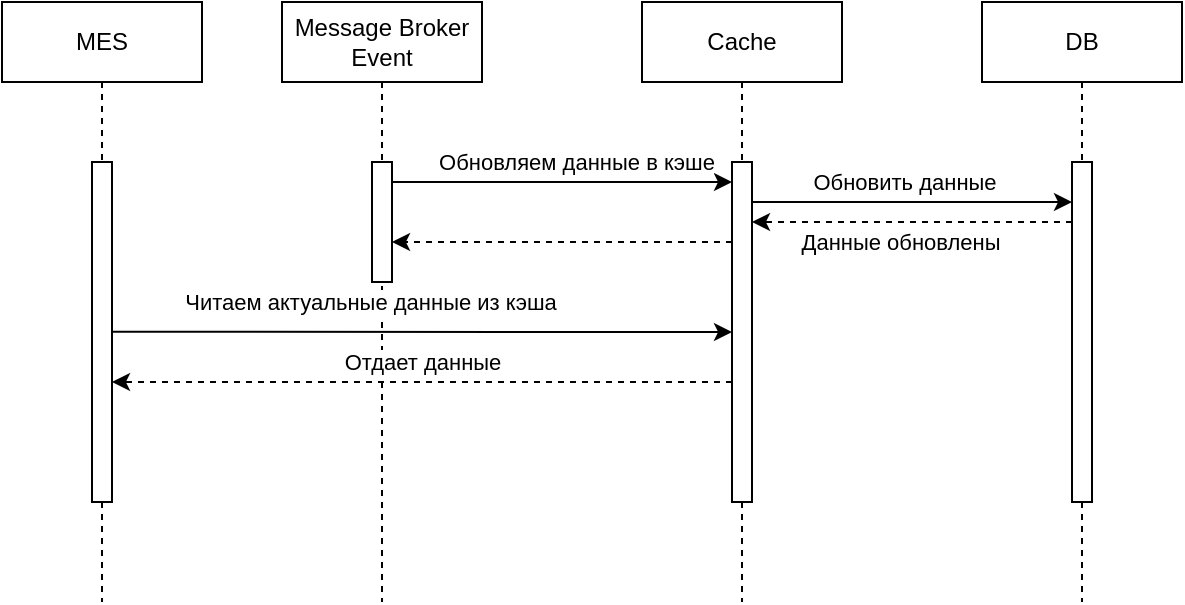 <mxfile version="26.0.16">
  <diagram name="Page-1" id="2YBvvXClWsGukQMizWep">
    <mxGraphModel dx="1595" dy="585" grid="1" gridSize="10" guides="1" tooltips="1" connect="1" arrows="1" fold="1" page="1" pageScale="1" pageWidth="850" pageHeight="1100" math="0" shadow="0">
      <root>
        <mxCell id="0" />
        <mxCell id="1" parent="0" />
        <mxCell id="e4lhMWMFvnFm1ak0Bf2T-17" value="MES" style="shape=umlLifeline;perimeter=lifelinePerimeter;whiteSpace=wrap;html=1;container=0;dropTarget=0;collapsible=0;recursiveResize=0;outlineConnect=0;portConstraint=eastwest;newEdgeStyle={&quot;edgeStyle&quot;:&quot;elbowEdgeStyle&quot;,&quot;elbow&quot;:&quot;vertical&quot;,&quot;curved&quot;:0,&quot;rounded&quot;:0};" vertex="1" parent="1">
          <mxGeometry x="120" y="420" width="100" height="300" as="geometry" />
        </mxCell>
        <mxCell id="e4lhMWMFvnFm1ak0Bf2T-18" value="" style="html=1;points=[];perimeter=orthogonalPerimeter;outlineConnect=0;targetShapes=umlLifeline;portConstraint=eastwest;newEdgeStyle={&quot;edgeStyle&quot;:&quot;elbowEdgeStyle&quot;,&quot;elbow&quot;:&quot;vertical&quot;,&quot;curved&quot;:0,&quot;rounded&quot;:0};" vertex="1" parent="e4lhMWMFvnFm1ak0Bf2T-17">
          <mxGeometry x="45" y="80" width="10" height="170" as="geometry" />
        </mxCell>
        <mxCell id="e4lhMWMFvnFm1ak0Bf2T-19" value="Cache" style="shape=umlLifeline;perimeter=lifelinePerimeter;whiteSpace=wrap;html=1;container=0;dropTarget=0;collapsible=0;recursiveResize=0;outlineConnect=0;portConstraint=eastwest;newEdgeStyle={&quot;edgeStyle&quot;:&quot;elbowEdgeStyle&quot;,&quot;elbow&quot;:&quot;vertical&quot;,&quot;curved&quot;:0,&quot;rounded&quot;:0};" vertex="1" parent="1">
          <mxGeometry x="440" y="420" width="100" height="300" as="geometry" />
        </mxCell>
        <mxCell id="e4lhMWMFvnFm1ak0Bf2T-50" style="edgeStyle=elbowEdgeStyle;rounded=0;orthogonalLoop=1;jettySize=auto;html=1;elbow=vertical;curved=0;" edge="1" parent="e4lhMWMFvnFm1ak0Bf2T-19" source="e4lhMWMFvnFm1ak0Bf2T-20" target="e4lhMWMFvnFm1ak0Bf2T-19">
          <mxGeometry relative="1" as="geometry" />
        </mxCell>
        <mxCell id="e4lhMWMFvnFm1ak0Bf2T-20" value="" style="html=1;points=[];perimeter=orthogonalPerimeter;outlineConnect=0;targetShapes=umlLifeline;portConstraint=eastwest;newEdgeStyle={&quot;edgeStyle&quot;:&quot;elbowEdgeStyle&quot;,&quot;elbow&quot;:&quot;vertical&quot;,&quot;curved&quot;:0,&quot;rounded&quot;:0};" vertex="1" parent="e4lhMWMFvnFm1ak0Bf2T-19">
          <mxGeometry x="45" y="80" width="10" height="170" as="geometry" />
        </mxCell>
        <mxCell id="e4lhMWMFvnFm1ak0Bf2T-21" value="DB" style="shape=umlLifeline;perimeter=lifelinePerimeter;whiteSpace=wrap;html=1;container=0;dropTarget=0;collapsible=0;recursiveResize=0;outlineConnect=0;portConstraint=eastwest;newEdgeStyle={&quot;edgeStyle&quot;:&quot;elbowEdgeStyle&quot;,&quot;elbow&quot;:&quot;vertical&quot;,&quot;curved&quot;:0,&quot;rounded&quot;:0};" vertex="1" parent="1">
          <mxGeometry x="610" y="420" width="100" height="300" as="geometry" />
        </mxCell>
        <mxCell id="e4lhMWMFvnFm1ak0Bf2T-22" value="" style="html=1;points=[];perimeter=orthogonalPerimeter;outlineConnect=0;targetShapes=umlLifeline;portConstraint=eastwest;newEdgeStyle={&quot;edgeStyle&quot;:&quot;elbowEdgeStyle&quot;,&quot;elbow&quot;:&quot;vertical&quot;,&quot;curved&quot;:0,&quot;rounded&quot;:0};" vertex="1" parent="e4lhMWMFvnFm1ak0Bf2T-21">
          <mxGeometry x="45" y="80" width="10" height="170" as="geometry" />
        </mxCell>
        <mxCell id="e4lhMWMFvnFm1ak0Bf2T-35" value="Message Broker Event" style="shape=umlLifeline;perimeter=lifelinePerimeter;whiteSpace=wrap;html=1;container=0;dropTarget=0;collapsible=0;recursiveResize=0;outlineConnect=0;portConstraint=eastwest;newEdgeStyle={&quot;edgeStyle&quot;:&quot;elbowEdgeStyle&quot;,&quot;elbow&quot;:&quot;vertical&quot;,&quot;curved&quot;:0,&quot;rounded&quot;:0};" vertex="1" parent="1">
          <mxGeometry x="260" y="420" width="100" height="300" as="geometry" />
        </mxCell>
        <mxCell id="e4lhMWMFvnFm1ak0Bf2T-36" value="" style="html=1;points=[];perimeter=orthogonalPerimeter;outlineConnect=0;targetShapes=umlLifeline;portConstraint=eastwest;newEdgeStyle={&quot;edgeStyle&quot;:&quot;elbowEdgeStyle&quot;,&quot;elbow&quot;:&quot;vertical&quot;,&quot;curved&quot;:0,&quot;rounded&quot;:0};" vertex="1" parent="e4lhMWMFvnFm1ak0Bf2T-35">
          <mxGeometry x="45" y="80" width="10" height="60" as="geometry" />
        </mxCell>
        <mxCell id="e4lhMWMFvnFm1ak0Bf2T-38" style="edgeStyle=elbowEdgeStyle;rounded=0;orthogonalLoop=1;jettySize=auto;html=1;elbow=vertical;curved=0;" edge="1" parent="1" source="e4lhMWMFvnFm1ak0Bf2T-20" target="e4lhMWMFvnFm1ak0Bf2T-22">
          <mxGeometry relative="1" as="geometry">
            <Array as="points">
              <mxPoint x="560" y="520" />
            </Array>
          </mxGeometry>
        </mxCell>
        <mxCell id="e4lhMWMFvnFm1ak0Bf2T-48" value="Обновить данные" style="edgeLabel;html=1;align=center;verticalAlign=middle;resizable=0;points=[];" vertex="1" connectable="0" parent="e4lhMWMFvnFm1ak0Bf2T-38">
          <mxGeometry x="-0.345" y="1" relative="1" as="geometry">
            <mxPoint x="23" y="-9" as="offset" />
          </mxGeometry>
        </mxCell>
        <mxCell id="e4lhMWMFvnFm1ak0Bf2T-44" style="edgeStyle=elbowEdgeStyle;rounded=0;orthogonalLoop=1;jettySize=auto;html=1;elbow=vertical;curved=0;" edge="1" parent="1" source="e4lhMWMFvnFm1ak0Bf2T-36" target="e4lhMWMFvnFm1ak0Bf2T-20">
          <mxGeometry relative="1" as="geometry">
            <Array as="points">
              <mxPoint x="390" y="510" />
            </Array>
          </mxGeometry>
        </mxCell>
        <mxCell id="e4lhMWMFvnFm1ak0Bf2T-49" value="Обновляем данные в кэше" style="edgeLabel;html=1;align=center;verticalAlign=middle;resizable=0;points=[];" vertex="1" connectable="0" parent="e4lhMWMFvnFm1ak0Bf2T-44">
          <mxGeometry x="0.067" y="-1" relative="1" as="geometry">
            <mxPoint x="1" y="-11" as="offset" />
          </mxGeometry>
        </mxCell>
        <mxCell id="e4lhMWMFvnFm1ak0Bf2T-45" style="edgeStyle=elbowEdgeStyle;rounded=0;orthogonalLoop=1;jettySize=auto;html=1;elbow=vertical;curved=0;dashed=1;" edge="1" parent="1" source="e4lhMWMFvnFm1ak0Bf2T-22" target="e4lhMWMFvnFm1ak0Bf2T-20">
          <mxGeometry relative="1" as="geometry">
            <Array as="points">
              <mxPoint x="560" y="530" />
            </Array>
          </mxGeometry>
        </mxCell>
        <mxCell id="e4lhMWMFvnFm1ak0Bf2T-47" value="Данные обновлены" style="edgeLabel;html=1;align=center;verticalAlign=middle;resizable=0;points=[];" vertex="1" connectable="0" parent="e4lhMWMFvnFm1ak0Bf2T-45">
          <mxGeometry x="0.411" y="2" relative="1" as="geometry">
            <mxPoint x="27" y="8" as="offset" />
          </mxGeometry>
        </mxCell>
        <mxCell id="e4lhMWMFvnFm1ak0Bf2T-46" style="edgeStyle=elbowEdgeStyle;rounded=0;orthogonalLoop=1;jettySize=auto;html=1;elbow=vertical;curved=0;dashed=1;" edge="1" parent="1" source="e4lhMWMFvnFm1ak0Bf2T-20" target="e4lhMWMFvnFm1ak0Bf2T-36">
          <mxGeometry relative="1" as="geometry">
            <Array as="points">
              <mxPoint x="380" y="540" />
            </Array>
          </mxGeometry>
        </mxCell>
        <mxCell id="e4lhMWMFvnFm1ak0Bf2T-51" style="edgeStyle=elbowEdgeStyle;rounded=0;orthogonalLoop=1;jettySize=auto;html=1;elbow=vertical;curved=0;" edge="1" parent="1" target="e4lhMWMFvnFm1ak0Bf2T-20">
          <mxGeometry relative="1" as="geometry">
            <mxPoint x="175" y="584.913" as="sourcePoint" />
            <mxPoint x="489.5" y="584.913" as="targetPoint" />
          </mxGeometry>
        </mxCell>
        <mxCell id="e4lhMWMFvnFm1ak0Bf2T-52" value="Читаем актуальные данные из кэша" style="edgeLabel;html=1;align=center;verticalAlign=middle;resizable=0;points=[];" vertex="1" connectable="0" parent="e4lhMWMFvnFm1ak0Bf2T-51">
          <mxGeometry x="-0.267" y="3" relative="1" as="geometry">
            <mxPoint x="15" y="-12" as="offset" />
          </mxGeometry>
        </mxCell>
        <mxCell id="e4lhMWMFvnFm1ak0Bf2T-53" value="Отдает данные" style="edgeStyle=elbowEdgeStyle;rounded=0;orthogonalLoop=1;jettySize=auto;html=1;elbow=horizontal;curved=0;dashed=1;" edge="1" parent="1" source="e4lhMWMFvnFm1ak0Bf2T-20" target="e4lhMWMFvnFm1ak0Bf2T-18">
          <mxGeometry y="-10" relative="1" as="geometry">
            <Array as="points">
              <mxPoint x="330" y="610" />
            </Array>
            <mxPoint as="offset" />
          </mxGeometry>
        </mxCell>
      </root>
    </mxGraphModel>
  </diagram>
</mxfile>
